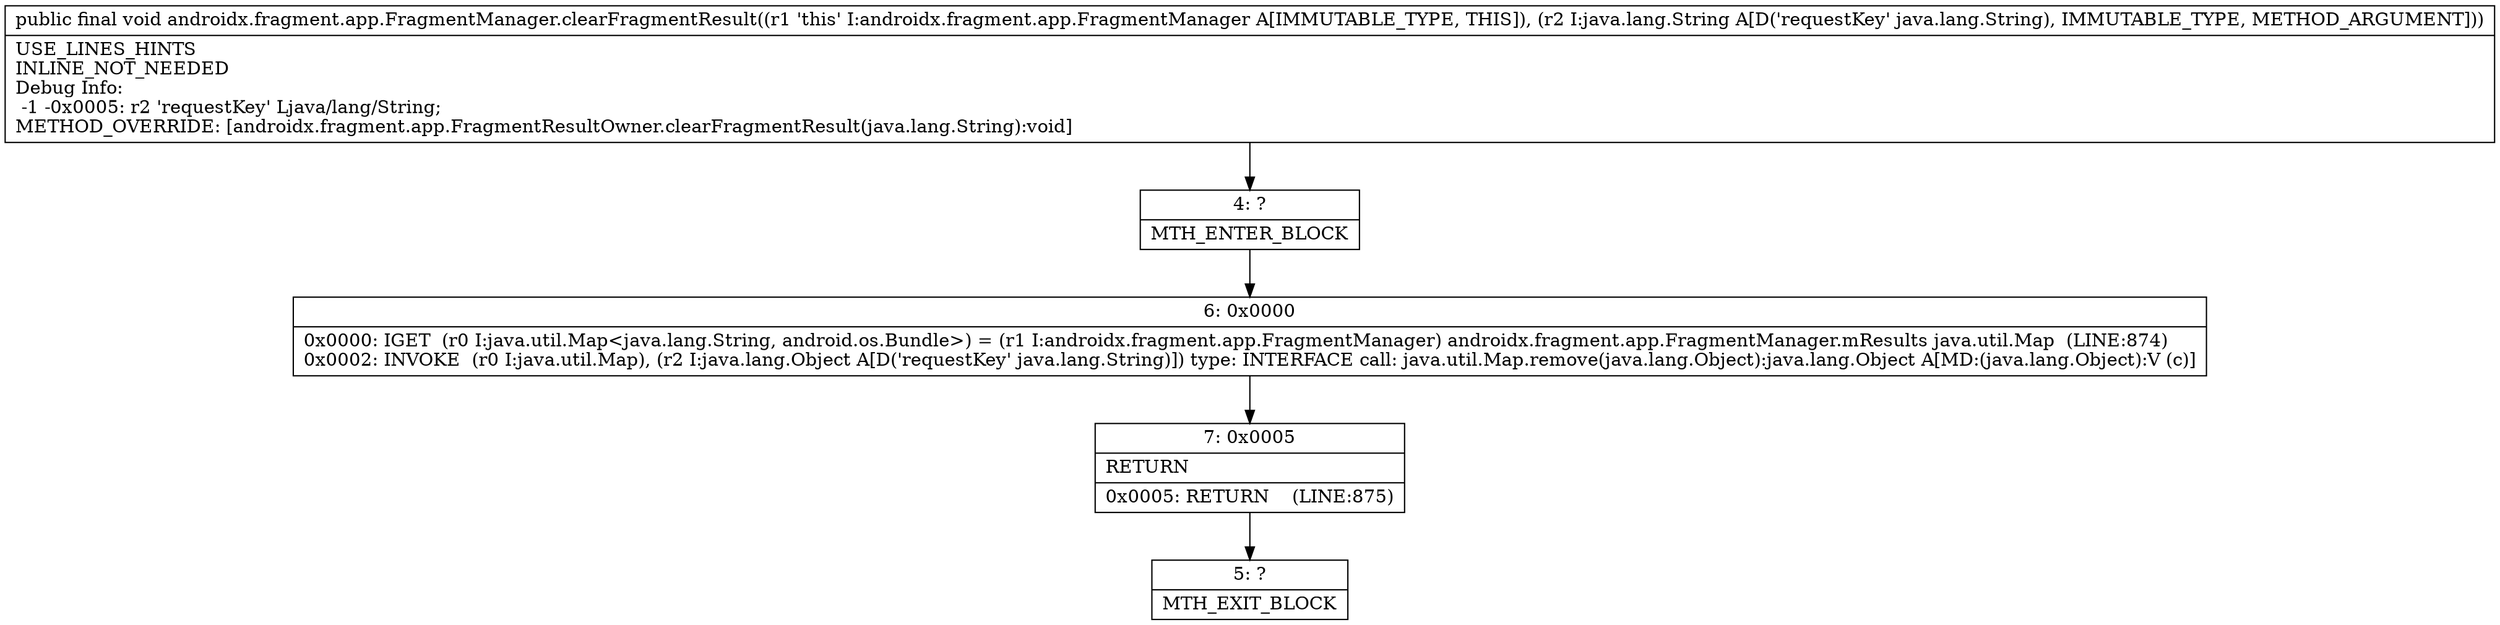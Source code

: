 digraph "CFG forandroidx.fragment.app.FragmentManager.clearFragmentResult(Ljava\/lang\/String;)V" {
Node_4 [shape=record,label="{4\:\ ?|MTH_ENTER_BLOCK\l}"];
Node_6 [shape=record,label="{6\:\ 0x0000|0x0000: IGET  (r0 I:java.util.Map\<java.lang.String, android.os.Bundle\>) = (r1 I:androidx.fragment.app.FragmentManager) androidx.fragment.app.FragmentManager.mResults java.util.Map  (LINE:874)\l0x0002: INVOKE  (r0 I:java.util.Map), (r2 I:java.lang.Object A[D('requestKey' java.lang.String)]) type: INTERFACE call: java.util.Map.remove(java.lang.Object):java.lang.Object A[MD:(java.lang.Object):V (c)]\l}"];
Node_7 [shape=record,label="{7\:\ 0x0005|RETURN\l|0x0005: RETURN    (LINE:875)\l}"];
Node_5 [shape=record,label="{5\:\ ?|MTH_EXIT_BLOCK\l}"];
MethodNode[shape=record,label="{public final void androidx.fragment.app.FragmentManager.clearFragmentResult((r1 'this' I:androidx.fragment.app.FragmentManager A[IMMUTABLE_TYPE, THIS]), (r2 I:java.lang.String A[D('requestKey' java.lang.String), IMMUTABLE_TYPE, METHOD_ARGUMENT]))  | USE_LINES_HINTS\lINLINE_NOT_NEEDED\lDebug Info:\l  \-1 \-0x0005: r2 'requestKey' Ljava\/lang\/String;\lMETHOD_OVERRIDE: [androidx.fragment.app.FragmentResultOwner.clearFragmentResult(java.lang.String):void]\l}"];
MethodNode -> Node_4;Node_4 -> Node_6;
Node_6 -> Node_7;
Node_7 -> Node_5;
}

